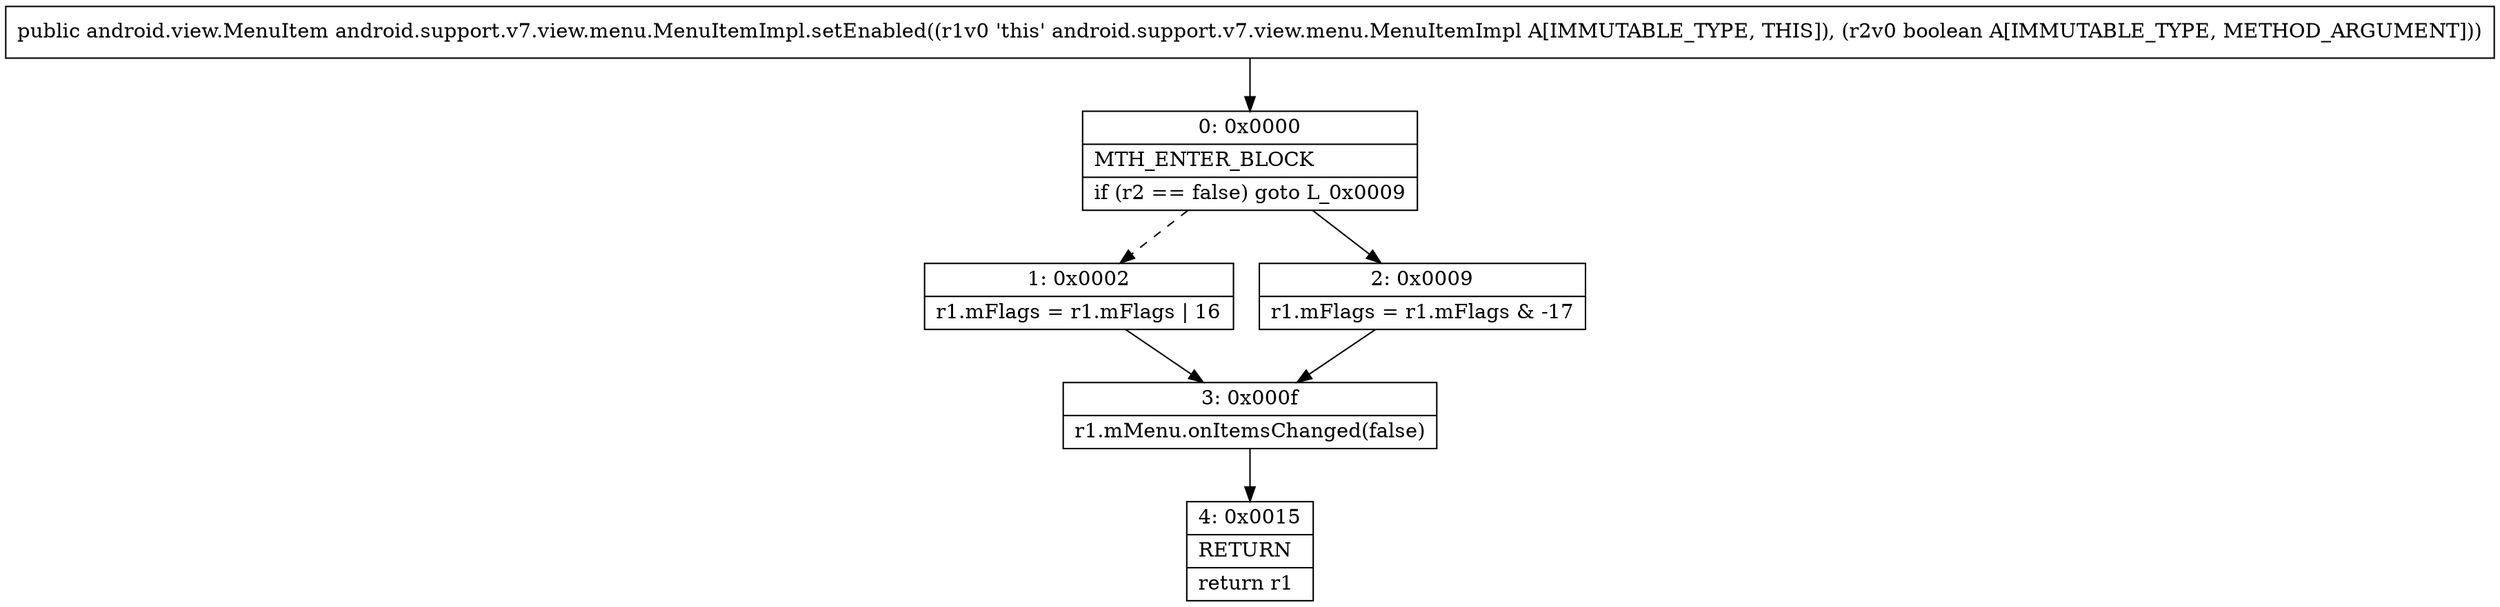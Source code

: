 digraph "CFG forandroid.support.v7.view.menu.MenuItemImpl.setEnabled(Z)Landroid\/view\/MenuItem;" {
Node_0 [shape=record,label="{0\:\ 0x0000|MTH_ENTER_BLOCK\l|if (r2 == false) goto L_0x0009\l}"];
Node_1 [shape=record,label="{1\:\ 0x0002|r1.mFlags = r1.mFlags \| 16\l}"];
Node_2 [shape=record,label="{2\:\ 0x0009|r1.mFlags = r1.mFlags & \-17\l}"];
Node_3 [shape=record,label="{3\:\ 0x000f|r1.mMenu.onItemsChanged(false)\l}"];
Node_4 [shape=record,label="{4\:\ 0x0015|RETURN\l|return r1\l}"];
MethodNode[shape=record,label="{public android.view.MenuItem android.support.v7.view.menu.MenuItemImpl.setEnabled((r1v0 'this' android.support.v7.view.menu.MenuItemImpl A[IMMUTABLE_TYPE, THIS]), (r2v0 boolean A[IMMUTABLE_TYPE, METHOD_ARGUMENT])) }"];
MethodNode -> Node_0;
Node_0 -> Node_1[style=dashed];
Node_0 -> Node_2;
Node_1 -> Node_3;
Node_2 -> Node_3;
Node_3 -> Node_4;
}

